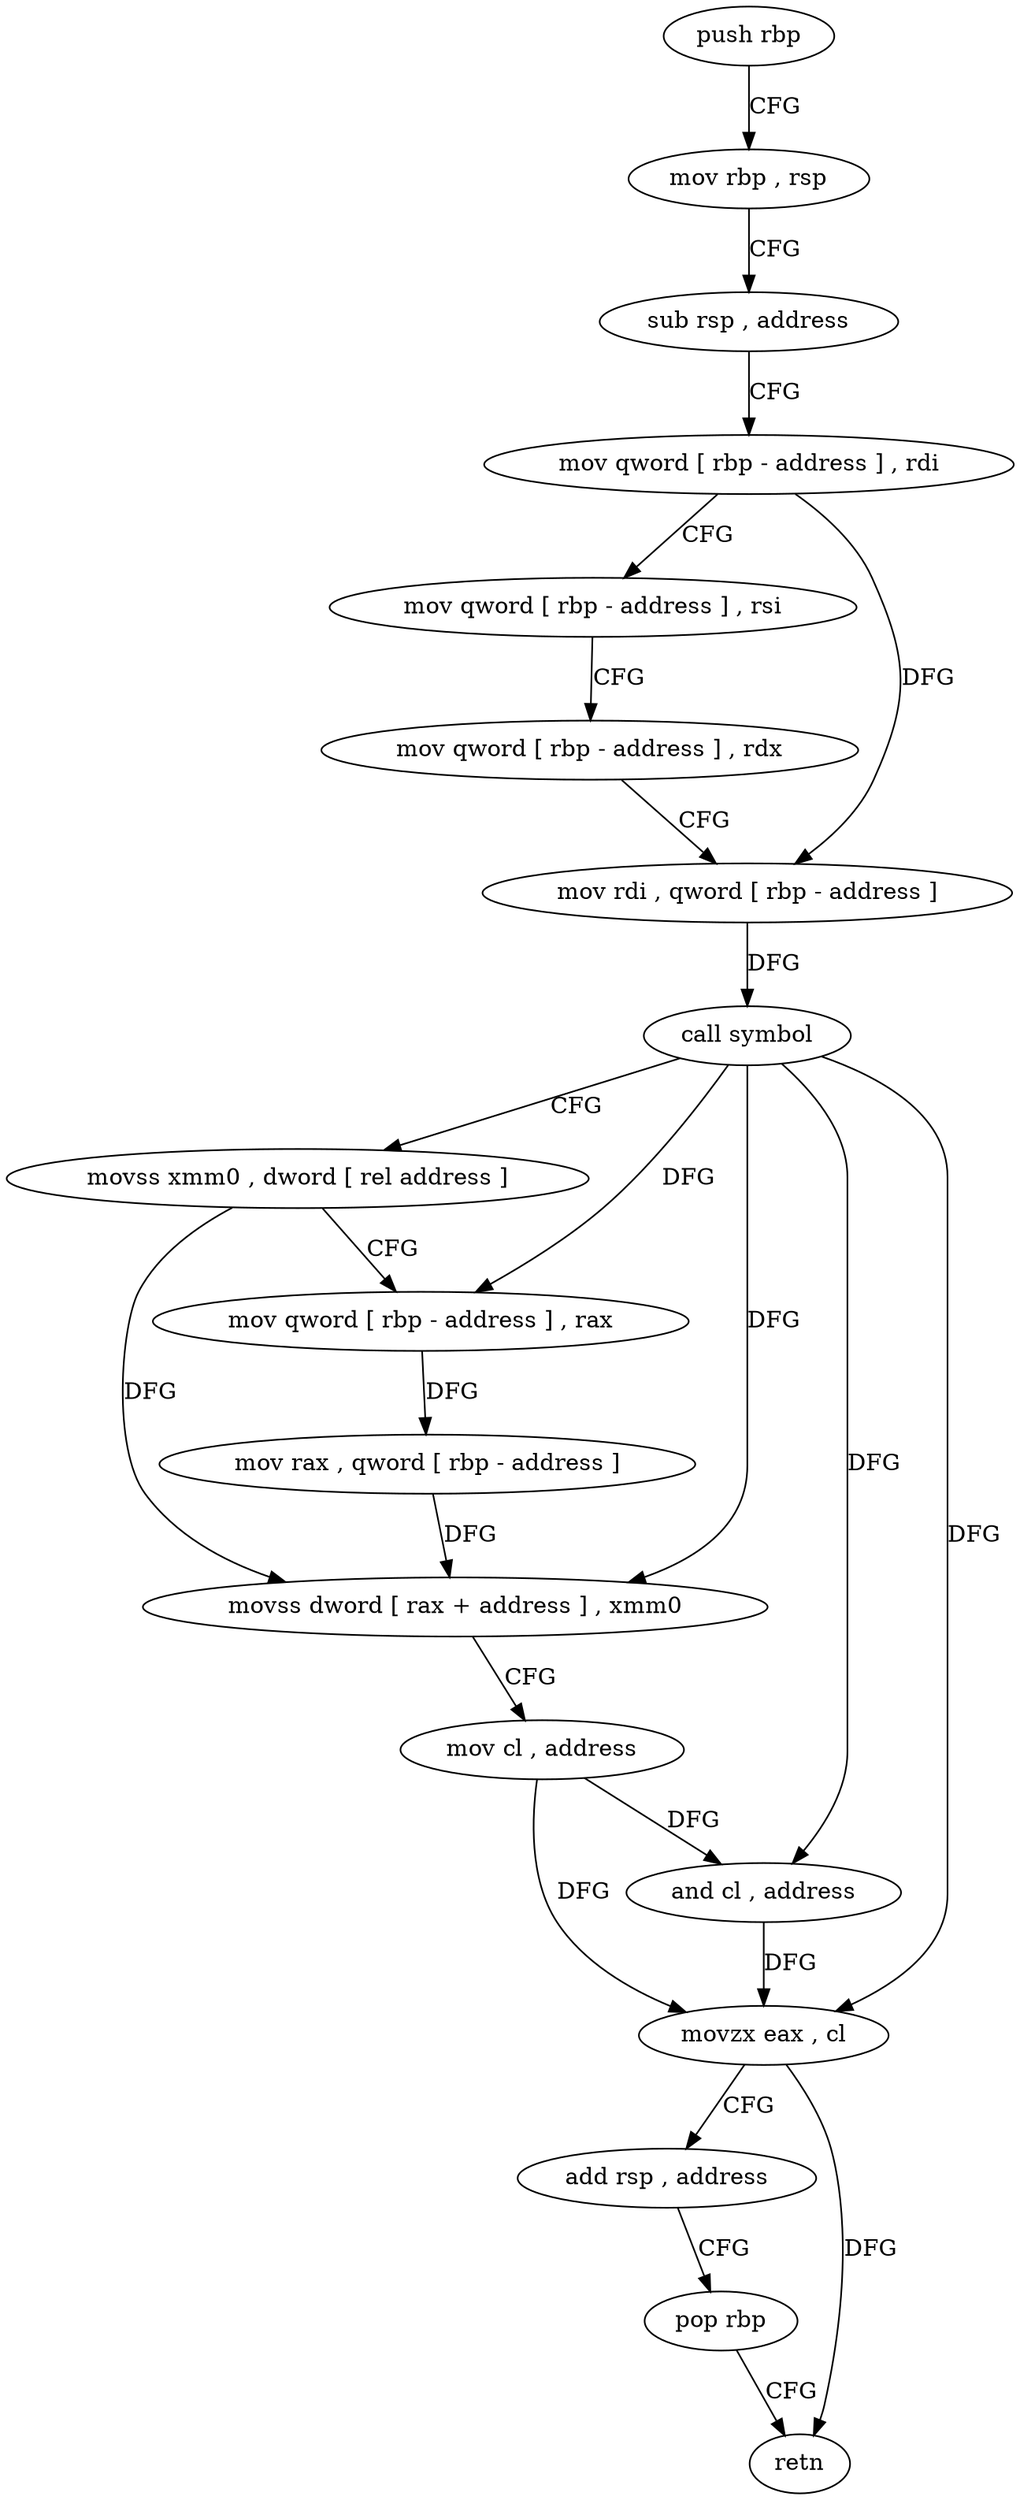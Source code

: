digraph "func" {
"4270912" [label = "push rbp" ]
"4270913" [label = "mov rbp , rsp" ]
"4270916" [label = "sub rsp , address" ]
"4270920" [label = "mov qword [ rbp - address ] , rdi" ]
"4270924" [label = "mov qword [ rbp - address ] , rsi" ]
"4270928" [label = "mov qword [ rbp - address ] , rdx" ]
"4270932" [label = "mov rdi , qword [ rbp - address ]" ]
"4270936" [label = "call symbol" ]
"4270941" [label = "movss xmm0 , dword [ rel address ]" ]
"4270949" [label = "mov qword [ rbp - address ] , rax" ]
"4270953" [label = "mov rax , qword [ rbp - address ]" ]
"4270957" [label = "movss dword [ rax + address ] , xmm0" ]
"4270962" [label = "mov cl , address" ]
"4270964" [label = "and cl , address" ]
"4270967" [label = "movzx eax , cl" ]
"4270970" [label = "add rsp , address" ]
"4270974" [label = "pop rbp" ]
"4270975" [label = "retn" ]
"4270912" -> "4270913" [ label = "CFG" ]
"4270913" -> "4270916" [ label = "CFG" ]
"4270916" -> "4270920" [ label = "CFG" ]
"4270920" -> "4270924" [ label = "CFG" ]
"4270920" -> "4270932" [ label = "DFG" ]
"4270924" -> "4270928" [ label = "CFG" ]
"4270928" -> "4270932" [ label = "CFG" ]
"4270932" -> "4270936" [ label = "DFG" ]
"4270936" -> "4270941" [ label = "CFG" ]
"4270936" -> "4270949" [ label = "DFG" ]
"4270936" -> "4270964" [ label = "DFG" ]
"4270936" -> "4270967" [ label = "DFG" ]
"4270936" -> "4270957" [ label = "DFG" ]
"4270941" -> "4270949" [ label = "CFG" ]
"4270941" -> "4270957" [ label = "DFG" ]
"4270949" -> "4270953" [ label = "DFG" ]
"4270953" -> "4270957" [ label = "DFG" ]
"4270957" -> "4270962" [ label = "CFG" ]
"4270962" -> "4270964" [ label = "DFG" ]
"4270962" -> "4270967" [ label = "DFG" ]
"4270964" -> "4270967" [ label = "DFG" ]
"4270967" -> "4270970" [ label = "CFG" ]
"4270967" -> "4270975" [ label = "DFG" ]
"4270970" -> "4270974" [ label = "CFG" ]
"4270974" -> "4270975" [ label = "CFG" ]
}
